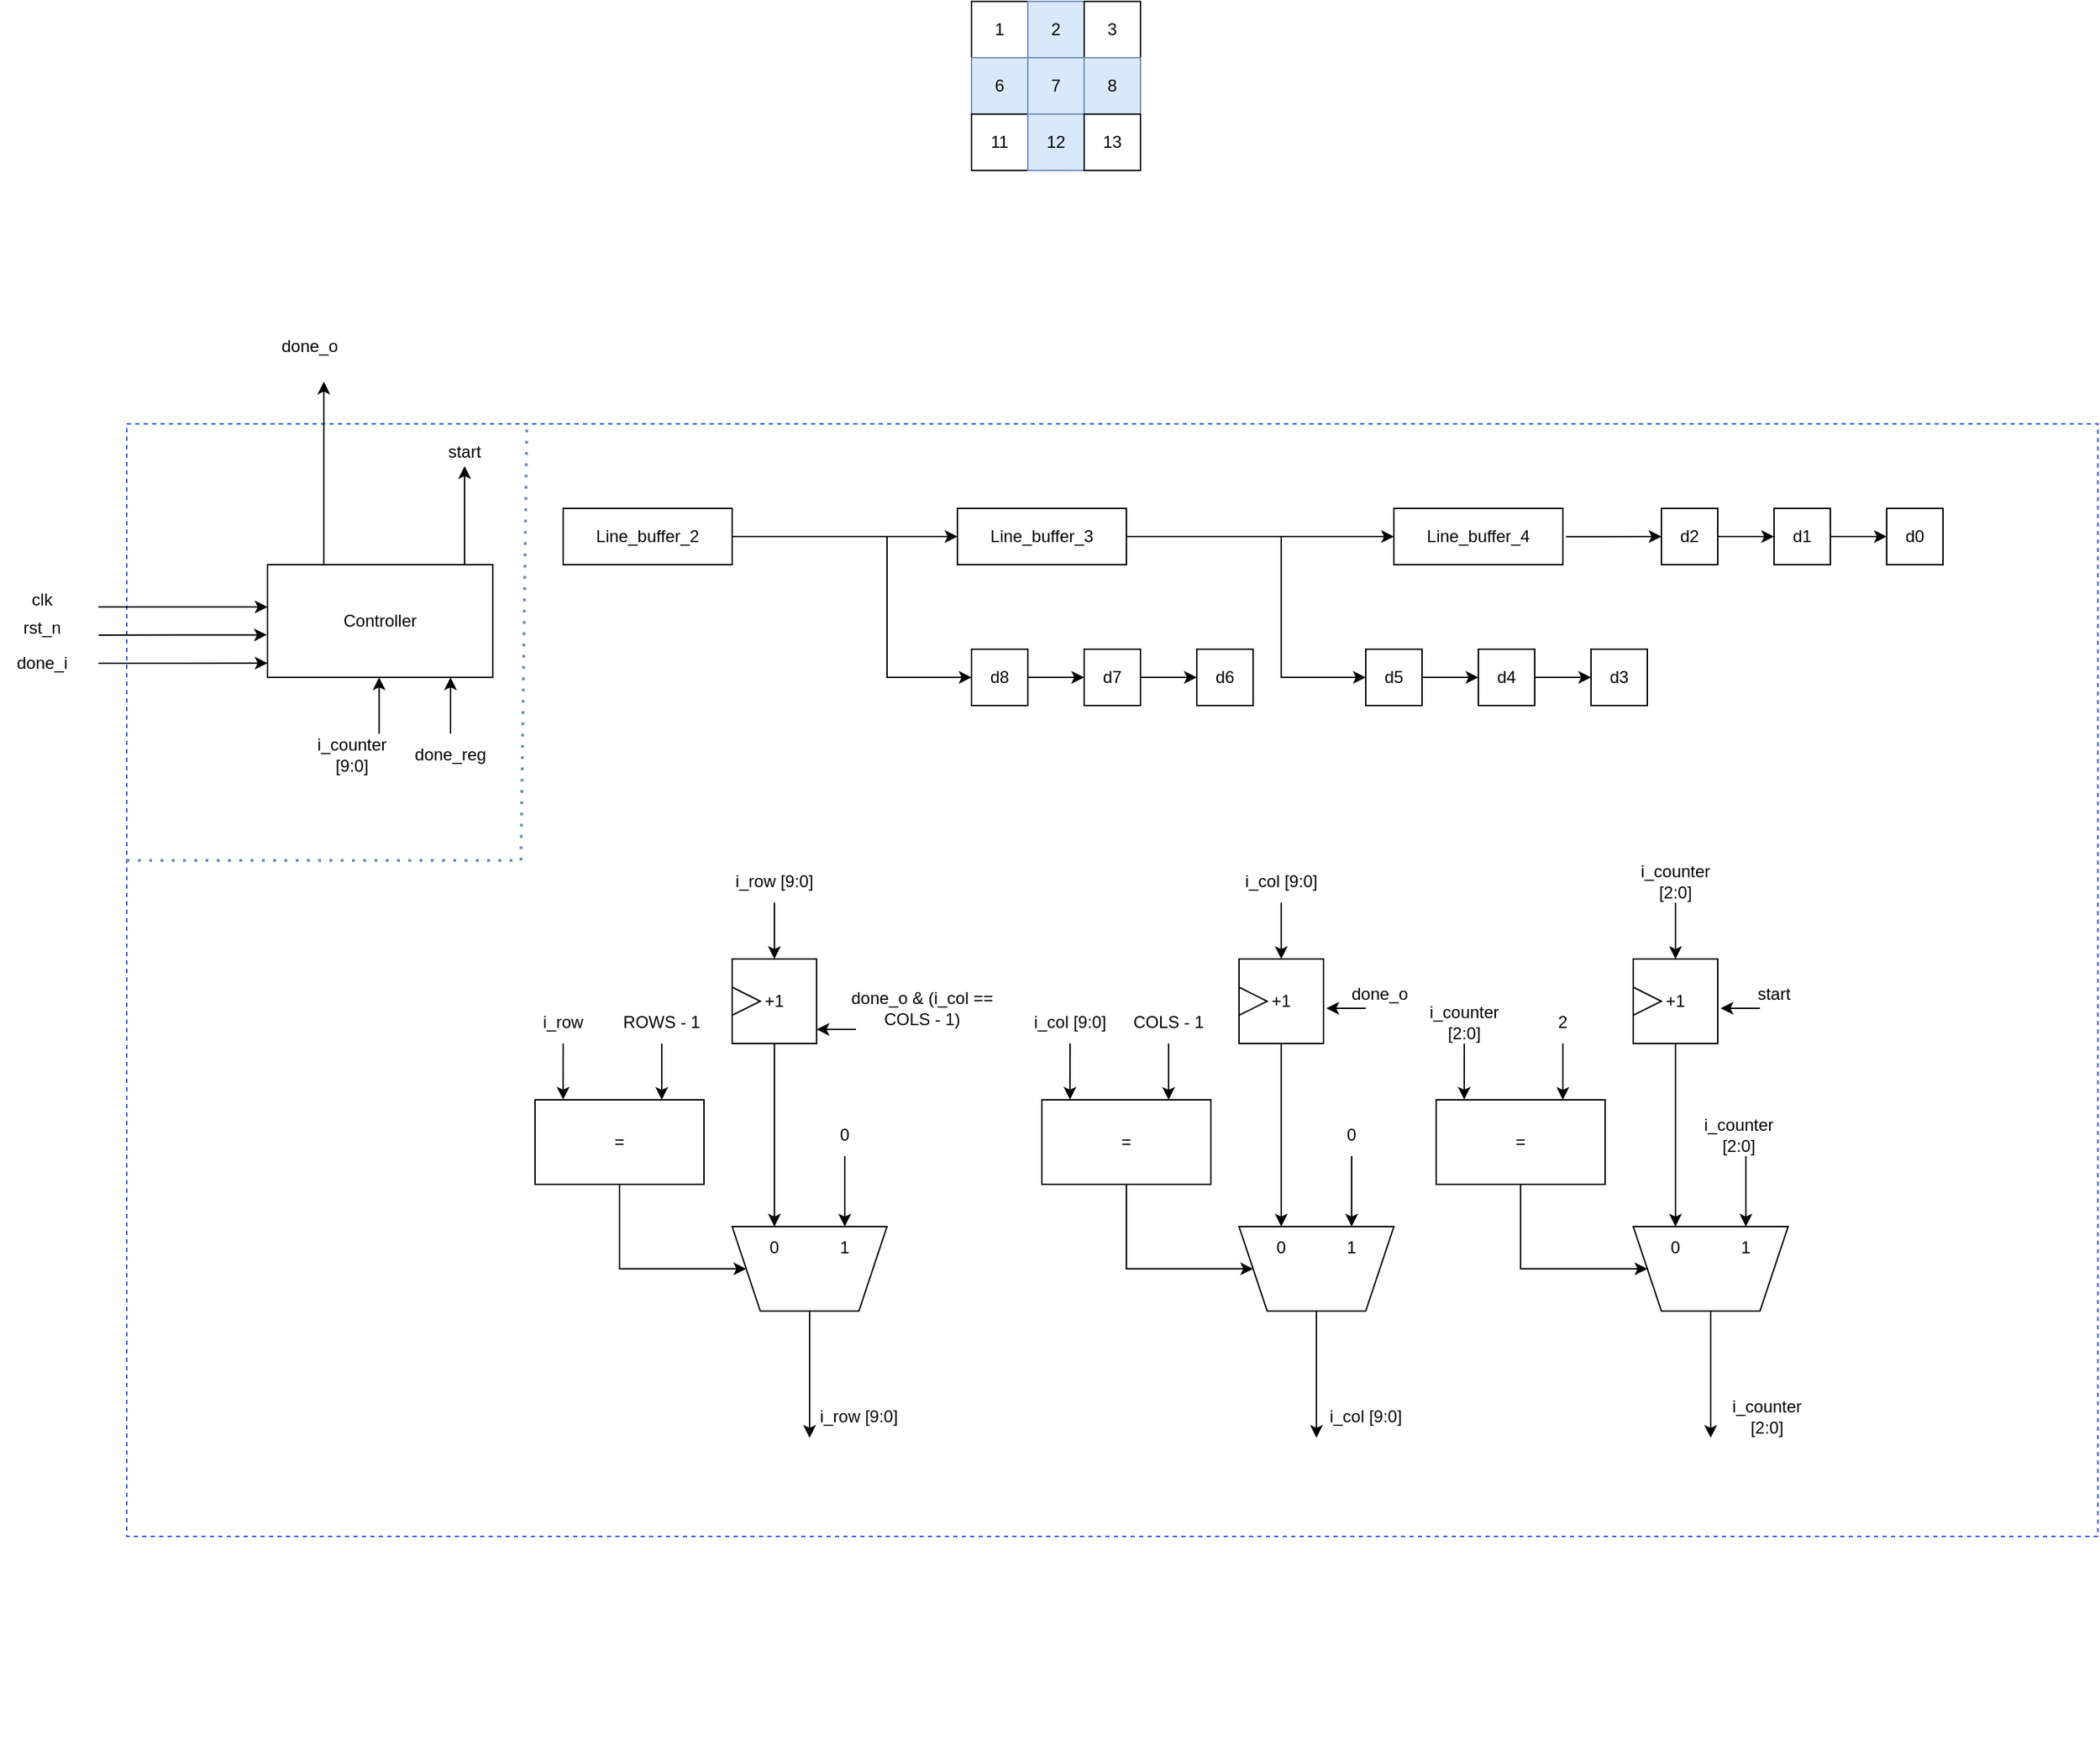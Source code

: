 <mxfile version="25.0.3">
  <diagram id="RbT6SCevQHZDdhUw1p6O" name="Page-1">
    <mxGraphModel dx="1687" dy="831" grid="1" gridSize="10" guides="1" tooltips="1" connect="1" arrows="1" fold="1" page="1" pageScale="1" pageWidth="850" pageHeight="1100" math="0" shadow="0">
      <root>
        <mxCell id="0" />
        <mxCell id="1" parent="0" />
        <mxCell id="NJn-q_vK891O38DvYf-i-105" value="" style="rounded=0;whiteSpace=wrap;html=1;strokeColor=#2B4FFF;dashed=1;" parent="1" vertex="1">
          <mxGeometry x="160" y="460" width="1400" height="790" as="geometry" />
        </mxCell>
        <mxCell id="JZoax5kqEpvpaWR4Enbw-1" value="Line_buffer_2" style="rounded=0;whiteSpace=wrap;html=1;" parent="1" vertex="1">
          <mxGeometry x="470" y="520" width="120" height="40" as="geometry" />
        </mxCell>
        <mxCell id="JZoax5kqEpvpaWR4Enbw-2" value="" style="endArrow=classic;html=1;rounded=0;exitX=1;exitY=0.5;exitDx=0;exitDy=0;" parent="1" source="JZoax5kqEpvpaWR4Enbw-1" target="JZoax5kqEpvpaWR4Enbw-3" edge="1">
          <mxGeometry width="50" height="50" relative="1" as="geometry">
            <mxPoint x="610" y="590" as="sourcePoint" />
            <mxPoint x="630" y="540" as="targetPoint" />
          </mxGeometry>
        </mxCell>
        <mxCell id="JZoax5kqEpvpaWR4Enbw-3" value="Line_buffer_3" style="rounded=0;whiteSpace=wrap;html=1;" parent="1" vertex="1">
          <mxGeometry x="750" y="520" width="120" height="40" as="geometry" />
        </mxCell>
        <mxCell id="JZoax5kqEpvpaWR4Enbw-4" value="Line_buffer_4" style="rounded=0;whiteSpace=wrap;html=1;" parent="1" vertex="1">
          <mxGeometry x="1060" y="520" width="120" height="40" as="geometry" />
        </mxCell>
        <mxCell id="JZoax5kqEpvpaWR4Enbw-5" value="" style="endArrow=classic;html=1;rounded=0;entryX=0;entryY=0.5;entryDx=0;entryDy=0;exitX=1;exitY=0.5;exitDx=0;exitDy=0;" parent="1" source="JZoax5kqEpvpaWR4Enbw-3" target="JZoax5kqEpvpaWR4Enbw-4" edge="1">
          <mxGeometry width="50" height="50" relative="1" as="geometry">
            <mxPoint x="650" y="640" as="sourcePoint" />
            <mxPoint x="700" y="590" as="targetPoint" />
          </mxGeometry>
        </mxCell>
        <mxCell id="JZoax5kqEpvpaWR4Enbw-12" value="" style="endArrow=classic;html=1;rounded=0;" parent="1" edge="1">
          <mxGeometry width="50" height="50" relative="1" as="geometry">
            <mxPoint x="700" y="540" as="sourcePoint" />
            <mxPoint x="760" y="640" as="targetPoint" />
            <Array as="points">
              <mxPoint x="700" y="640" />
            </Array>
          </mxGeometry>
        </mxCell>
        <mxCell id="JZoax5kqEpvpaWR4Enbw-13" value="d8" style="rounded=0;whiteSpace=wrap;html=1;" parent="1" vertex="1">
          <mxGeometry x="760" y="620" width="40" height="40" as="geometry" />
        </mxCell>
        <mxCell id="JZoax5kqEpvpaWR4Enbw-14" value="" style="endArrow=classic;html=1;rounded=0;exitX=1;exitY=0.5;exitDx=0;exitDy=0;" parent="1" source="JZoax5kqEpvpaWR4Enbw-13" edge="1">
          <mxGeometry width="50" height="50" relative="1" as="geometry">
            <mxPoint x="820" y="640" as="sourcePoint" />
            <mxPoint x="840" y="640" as="targetPoint" />
          </mxGeometry>
        </mxCell>
        <mxCell id="JZoax5kqEpvpaWR4Enbw-15" value="d7" style="rounded=0;whiteSpace=wrap;html=1;" parent="1" vertex="1">
          <mxGeometry x="840" y="620" width="40" height="40" as="geometry" />
        </mxCell>
        <mxCell id="JZoax5kqEpvpaWR4Enbw-16" value="d6" style="rounded=0;whiteSpace=wrap;html=1;" parent="1" vertex="1">
          <mxGeometry x="920" y="620" width="40" height="40" as="geometry" />
        </mxCell>
        <mxCell id="JZoax5kqEpvpaWR4Enbw-17" value="" style="endArrow=classic;html=1;rounded=0;exitX=1;exitY=0.5;exitDx=0;exitDy=0;entryX=0;entryY=0.5;entryDx=0;entryDy=0;" parent="1" source="JZoax5kqEpvpaWR4Enbw-15" target="JZoax5kqEpvpaWR4Enbw-16" edge="1">
          <mxGeometry width="50" height="50" relative="1" as="geometry">
            <mxPoint x="910" y="620" as="sourcePoint" />
            <mxPoint x="960" y="570" as="targetPoint" />
          </mxGeometry>
        </mxCell>
        <mxCell id="JZoax5kqEpvpaWR4Enbw-18" value="" style="endArrow=classic;html=1;rounded=0;" parent="1" edge="1">
          <mxGeometry width="50" height="50" relative="1" as="geometry">
            <mxPoint x="980" y="540" as="sourcePoint" />
            <mxPoint x="1040" y="640" as="targetPoint" />
            <Array as="points">
              <mxPoint x="980" y="640" />
            </Array>
          </mxGeometry>
        </mxCell>
        <mxCell id="JZoax5kqEpvpaWR4Enbw-19" value="d5" style="rounded=0;whiteSpace=wrap;html=1;" parent="1" vertex="1">
          <mxGeometry x="1040" y="620" width="40" height="40" as="geometry" />
        </mxCell>
        <mxCell id="JZoax5kqEpvpaWR4Enbw-20" value="" style="endArrow=classic;html=1;rounded=0;exitX=1;exitY=0.5;exitDx=0;exitDy=0;" parent="1" source="JZoax5kqEpvpaWR4Enbw-19" edge="1">
          <mxGeometry width="50" height="50" relative="1" as="geometry">
            <mxPoint x="1100" y="640" as="sourcePoint" />
            <mxPoint x="1120" y="640" as="targetPoint" />
          </mxGeometry>
        </mxCell>
        <mxCell id="JZoax5kqEpvpaWR4Enbw-21" value="d4" style="rounded=0;whiteSpace=wrap;html=1;" parent="1" vertex="1">
          <mxGeometry x="1120" y="620" width="40" height="40" as="geometry" />
        </mxCell>
        <mxCell id="JZoax5kqEpvpaWR4Enbw-22" value="d3" style="rounded=0;whiteSpace=wrap;html=1;" parent="1" vertex="1">
          <mxGeometry x="1200" y="620" width="40" height="40" as="geometry" />
        </mxCell>
        <mxCell id="JZoax5kqEpvpaWR4Enbw-23" value="" style="endArrow=classic;html=1;rounded=0;exitX=1;exitY=0.5;exitDx=0;exitDy=0;entryX=0;entryY=0.5;entryDx=0;entryDy=0;" parent="1" source="JZoax5kqEpvpaWR4Enbw-21" target="JZoax5kqEpvpaWR4Enbw-22" edge="1">
          <mxGeometry width="50" height="50" relative="1" as="geometry">
            <mxPoint x="1190" y="620" as="sourcePoint" />
            <mxPoint x="1240" y="570" as="targetPoint" />
          </mxGeometry>
        </mxCell>
        <mxCell id="JZoax5kqEpvpaWR4Enbw-24" value="d2" style="rounded=0;whiteSpace=wrap;html=1;" parent="1" vertex="1">
          <mxGeometry x="1250" y="520" width="40" height="40" as="geometry" />
        </mxCell>
        <mxCell id="JZoax5kqEpvpaWR4Enbw-25" value="" style="endArrow=classic;html=1;rounded=0;exitX=1;exitY=0.5;exitDx=0;exitDy=0;" parent="1" source="JZoax5kqEpvpaWR4Enbw-24" edge="1">
          <mxGeometry width="50" height="50" relative="1" as="geometry">
            <mxPoint x="1310" y="540" as="sourcePoint" />
            <mxPoint x="1330" y="540" as="targetPoint" />
          </mxGeometry>
        </mxCell>
        <mxCell id="JZoax5kqEpvpaWR4Enbw-26" value="d1" style="rounded=0;whiteSpace=wrap;html=1;" parent="1" vertex="1">
          <mxGeometry x="1330" y="520" width="40" height="40" as="geometry" />
        </mxCell>
        <mxCell id="JZoax5kqEpvpaWR4Enbw-27" value="d0" style="rounded=0;whiteSpace=wrap;html=1;" parent="1" vertex="1">
          <mxGeometry x="1410" y="520" width="40" height="40" as="geometry" />
        </mxCell>
        <mxCell id="JZoax5kqEpvpaWR4Enbw-28" value="" style="endArrow=classic;html=1;rounded=0;exitX=1;exitY=0.5;exitDx=0;exitDy=0;entryX=0;entryY=0.5;entryDx=0;entryDy=0;" parent="1" source="JZoax5kqEpvpaWR4Enbw-26" target="JZoax5kqEpvpaWR4Enbw-27" edge="1">
          <mxGeometry width="50" height="50" relative="1" as="geometry">
            <mxPoint x="1400" y="520" as="sourcePoint" />
            <mxPoint x="1450" y="470" as="targetPoint" />
          </mxGeometry>
        </mxCell>
        <mxCell id="JZoax5kqEpvpaWR4Enbw-29" value="" style="endArrow=classic;html=1;rounded=0;entryX=0;entryY=0.5;entryDx=0;entryDy=0;exitX=1.019;exitY=0.503;exitDx=0;exitDy=0;exitPerimeter=0;" parent="1" source="JZoax5kqEpvpaWR4Enbw-4" target="JZoax5kqEpvpaWR4Enbw-24" edge="1">
          <mxGeometry width="50" height="50" relative="1" as="geometry">
            <mxPoint x="1250" y="559" as="sourcePoint" />
            <mxPoint x="1440" y="559" as="targetPoint" />
          </mxGeometry>
        </mxCell>
        <mxCell id="NJn-q_vK891O38DvYf-i-3" value="" style="endArrow=classic;html=1;rounded=0;entryX=0;entryY=0.375;entryDx=0;entryDy=0;entryPerimeter=0;" parent="1" target="NJn-q_vK891O38DvYf-i-4" edge="1">
          <mxGeometry width="50" height="50" relative="1" as="geometry">
            <mxPoint x="140" y="590" as="sourcePoint" />
            <mxPoint x="260" y="590" as="targetPoint" />
          </mxGeometry>
        </mxCell>
        <mxCell id="NJn-q_vK891O38DvYf-i-4" value="Controller" style="rounded=0;whiteSpace=wrap;html=1;" parent="1" vertex="1">
          <mxGeometry x="260" y="560" width="160" height="80" as="geometry" />
        </mxCell>
        <mxCell id="NJn-q_vK891O38DvYf-i-5" value="" style="endArrow=classic;html=1;rounded=0;entryX=-0.003;entryY=0.623;entryDx=0;entryDy=0;entryPerimeter=0;" parent="1" target="NJn-q_vK891O38DvYf-i-4" edge="1">
          <mxGeometry width="50" height="50" relative="1" as="geometry">
            <mxPoint x="140" y="610" as="sourcePoint" />
            <mxPoint x="170" y="620" as="targetPoint" />
          </mxGeometry>
        </mxCell>
        <mxCell id="NJn-q_vK891O38DvYf-i-6" value="" style="endArrow=classic;html=1;rounded=0;entryX=-0.003;entryY=0.623;entryDx=0;entryDy=0;entryPerimeter=0;" parent="1" edge="1">
          <mxGeometry width="50" height="50" relative="1" as="geometry">
            <mxPoint x="140" y="630" as="sourcePoint" />
            <mxPoint x="260" y="629.89" as="targetPoint" />
          </mxGeometry>
        </mxCell>
        <mxCell id="NJn-q_vK891O38DvYf-i-7" value="clk" style="text;html=1;align=center;verticalAlign=middle;whiteSpace=wrap;rounded=0;" parent="1" vertex="1">
          <mxGeometry x="70" y="570" width="60" height="30" as="geometry" />
        </mxCell>
        <mxCell id="NJn-q_vK891O38DvYf-i-8" value="rst_n" style="text;html=1;align=center;verticalAlign=middle;whiteSpace=wrap;rounded=0;" parent="1" vertex="1">
          <mxGeometry x="70" y="590" width="60" height="30" as="geometry" />
        </mxCell>
        <mxCell id="NJn-q_vK891O38DvYf-i-9" value="done_i" style="text;html=1;align=center;verticalAlign=middle;whiteSpace=wrap;rounded=0;" parent="1" vertex="1">
          <mxGeometry x="70" y="615" width="60" height="30" as="geometry" />
        </mxCell>
        <mxCell id="NJn-q_vK891O38DvYf-i-10" value="" style="endArrow=classic;html=1;rounded=0;exitX=0.875;exitY=0;exitDx=0;exitDy=0;exitPerimeter=0;" parent="1" source="NJn-q_vK891O38DvYf-i-4" edge="1">
          <mxGeometry width="50" height="50" relative="1" as="geometry">
            <mxPoint x="400" y="558" as="sourcePoint" />
            <mxPoint x="400" y="490" as="targetPoint" />
          </mxGeometry>
        </mxCell>
        <mxCell id="NJn-q_vK891O38DvYf-i-11" value="" style="endArrow=classic;html=1;rounded=0;" parent="1" edge="1">
          <mxGeometry width="50" height="50" relative="1" as="geometry">
            <mxPoint x="390" y="680" as="sourcePoint" />
            <mxPoint x="390" y="640" as="targetPoint" />
          </mxGeometry>
        </mxCell>
        <mxCell id="NJn-q_vK891O38DvYf-i-12" value="" style="endArrow=classic;html=1;rounded=0;exitX=0.877;exitY=-0.024;exitDx=0;exitDy=0;exitPerimeter=0;" parent="1" edge="1">
          <mxGeometry width="50" height="50" relative="1" as="geometry">
            <mxPoint x="300" y="560" as="sourcePoint" />
            <mxPoint x="300" y="430" as="targetPoint" />
          </mxGeometry>
        </mxCell>
        <mxCell id="NJn-q_vK891O38DvYf-i-13" value="done_o" style="text;html=1;align=center;verticalAlign=middle;whiteSpace=wrap;rounded=0;" parent="1" vertex="1">
          <mxGeometry x="260" y="390" width="60" height="30" as="geometry" />
        </mxCell>
        <mxCell id="NJn-q_vK891O38DvYf-i-15" value="start" style="text;html=1;align=center;verticalAlign=middle;whiteSpace=wrap;rounded=0;" parent="1" vertex="1">
          <mxGeometry x="370" y="470" width="60" height="20" as="geometry" />
        </mxCell>
        <mxCell id="NJn-q_vK891O38DvYf-i-26" value="=" style="rounded=0;whiteSpace=wrap;html=1;" parent="1" vertex="1">
          <mxGeometry x="450" y="940" width="120" height="60" as="geometry" />
        </mxCell>
        <mxCell id="NJn-q_vK891O38DvYf-i-27" value="" style="endArrow=classic;html=1;rounded=0;entryX=0.166;entryY=-0.003;entryDx=0;entryDy=0;entryPerimeter=0;" parent="1" target="NJn-q_vK891O38DvYf-i-26" edge="1">
          <mxGeometry width="50" height="50" relative="1" as="geometry">
            <mxPoint x="470" y="900" as="sourcePoint" />
            <mxPoint x="480" y="860" as="targetPoint" />
          </mxGeometry>
        </mxCell>
        <mxCell id="NJn-q_vK891O38DvYf-i-28" value="i_row" style="text;html=1;align=center;verticalAlign=middle;whiteSpace=wrap;rounded=0;" parent="1" vertex="1">
          <mxGeometry x="440" y="870" width="60" height="30" as="geometry" />
        </mxCell>
        <mxCell id="NJn-q_vK891O38DvYf-i-29" value="" style="endArrow=classic;html=1;rounded=0;entryX=0.166;entryY=-0.003;entryDx=0;entryDy=0;entryPerimeter=0;" parent="1" edge="1">
          <mxGeometry width="50" height="50" relative="1" as="geometry">
            <mxPoint x="540" y="900" as="sourcePoint" />
            <mxPoint x="540" y="940" as="targetPoint" />
          </mxGeometry>
        </mxCell>
        <mxCell id="NJn-q_vK891O38DvYf-i-30" value="ROWS - 1" style="text;html=1;align=center;verticalAlign=middle;whiteSpace=wrap;rounded=0;" parent="1" vertex="1">
          <mxGeometry x="510" y="870" width="60" height="30" as="geometry" />
        </mxCell>
        <mxCell id="NJn-q_vK891O38DvYf-i-31" value="" style="endArrow=classic;html=1;rounded=0;exitX=0.5;exitY=1;exitDx=0;exitDy=0;entryX=1;entryY=0.5;entryDx=0;entryDy=0;" parent="1" source="NJn-q_vK891O38DvYf-i-26" target="NJn-q_vK891O38DvYf-i-33" edge="1">
          <mxGeometry width="50" height="50" relative="1" as="geometry">
            <mxPoint x="500" y="1060" as="sourcePoint" />
            <mxPoint x="510" y="1050" as="targetPoint" />
            <Array as="points">
              <mxPoint x="510" y="1060" />
            </Array>
          </mxGeometry>
        </mxCell>
        <mxCell id="NJn-q_vK891O38DvYf-i-33" value="" style="shape=trapezoid;perimeter=trapezoidPerimeter;whiteSpace=wrap;html=1;fixedSize=1;rotation=180;" parent="1" vertex="1">
          <mxGeometry x="590" y="1030" width="110" height="60" as="geometry" />
        </mxCell>
        <mxCell id="NJn-q_vK891O38DvYf-i-34" value="0" style="text;html=1;align=center;verticalAlign=middle;whiteSpace=wrap;rounded=0;" parent="1" vertex="1">
          <mxGeometry x="590" y="1030" width="60" height="30" as="geometry" />
        </mxCell>
        <mxCell id="NJn-q_vK891O38DvYf-i-35" value="1" style="text;html=1;align=center;verticalAlign=middle;whiteSpace=wrap;rounded=0;" parent="1" vertex="1">
          <mxGeometry x="640" y="1030" width="60" height="30" as="geometry" />
        </mxCell>
        <mxCell id="NJn-q_vK891O38DvYf-i-36" value="" style="endArrow=classic;html=1;rounded=0;entryX=0.5;entryY=0;entryDx=0;entryDy=0;" parent="1" target="NJn-q_vK891O38DvYf-i-35" edge="1">
          <mxGeometry width="50" height="50" relative="1" as="geometry">
            <mxPoint x="670" y="980" as="sourcePoint" />
            <mxPoint x="740" y="945" as="targetPoint" />
          </mxGeometry>
        </mxCell>
        <mxCell id="NJn-q_vK891O38DvYf-i-37" value="" style="endArrow=classic;html=1;rounded=0;entryX=0.5;entryY=0;entryDx=0;entryDy=0;exitX=0.5;exitY=1;exitDx=0;exitDy=0;" parent="1" source="NJn-q_vK891O38DvYf-i-40" target="NJn-q_vK891O38DvYf-i-34" edge="1">
          <mxGeometry width="50" height="50" relative="1" as="geometry">
            <mxPoint x="610" y="900" as="sourcePoint" />
            <mxPoint x="635" y="910" as="targetPoint" />
          </mxGeometry>
        </mxCell>
        <mxCell id="NJn-q_vK891O38DvYf-i-38" value="0" style="text;html=1;align=center;verticalAlign=middle;whiteSpace=wrap;rounded=0;" parent="1" vertex="1">
          <mxGeometry x="640" y="950" width="60" height="30" as="geometry" />
        </mxCell>
        <mxCell id="NJn-q_vK891O38DvYf-i-39" value="" style="endArrow=classic;html=1;rounded=0;exitX=0.5;exitY=0;exitDx=0;exitDy=0;" parent="1" source="NJn-q_vK891O38DvYf-i-33" edge="1">
          <mxGeometry width="50" height="50" relative="1" as="geometry">
            <mxPoint x="670" y="1180" as="sourcePoint" />
            <mxPoint x="645" y="1180" as="targetPoint" />
          </mxGeometry>
        </mxCell>
        <mxCell id="NJn-q_vK891O38DvYf-i-40" value="+1" style="rounded=0;whiteSpace=wrap;html=1;" parent="1" vertex="1">
          <mxGeometry x="590" y="840" width="60" height="60" as="geometry" />
        </mxCell>
        <mxCell id="NJn-q_vK891O38DvYf-i-41" value="" style="triangle;whiteSpace=wrap;html=1;" parent="1" vertex="1">
          <mxGeometry x="590" y="860" width="20" height="20" as="geometry" />
        </mxCell>
        <mxCell id="NJn-q_vK891O38DvYf-i-42" value="" style="endArrow=classic;html=1;rounded=0;entryX=1.034;entryY=0.583;entryDx=0;entryDy=0;entryPerimeter=0;" parent="1" edge="1">
          <mxGeometry width="50" height="50" relative="1" as="geometry">
            <mxPoint x="677.96" y="890.02" as="sourcePoint" />
            <mxPoint x="650" y="890" as="targetPoint" />
          </mxGeometry>
        </mxCell>
        <mxCell id="NJn-q_vK891O38DvYf-i-43" value="done_o &amp;amp; (i_col == COLS - 1)" style="text;html=1;align=center;verticalAlign=middle;whiteSpace=wrap;rounded=0;" parent="1" vertex="1">
          <mxGeometry x="660" y="860" width="130" height="30" as="geometry" />
        </mxCell>
        <mxCell id="NJn-q_vK891O38DvYf-i-44" value="" style="endArrow=classic;html=1;rounded=0;entryX=0.166;entryY=-0.003;entryDx=0;entryDy=0;entryPerimeter=0;" parent="1" edge="1">
          <mxGeometry width="50" height="50" relative="1" as="geometry">
            <mxPoint x="620" y="800" as="sourcePoint" />
            <mxPoint x="620" y="840" as="targetPoint" />
          </mxGeometry>
        </mxCell>
        <mxCell id="NJn-q_vK891O38DvYf-i-45" value="i_row [9:0]" style="text;html=1;align=center;verticalAlign=middle;whiteSpace=wrap;rounded=0;" parent="1" vertex="1">
          <mxGeometry x="590" y="770" width="60" height="30" as="geometry" />
        </mxCell>
        <mxCell id="NJn-q_vK891O38DvYf-i-46" value="i_row [9:0]" style="text;html=1;align=center;verticalAlign=middle;whiteSpace=wrap;rounded=0;" parent="1" vertex="1">
          <mxGeometry x="650" y="1150" width="60" height="30" as="geometry" />
        </mxCell>
        <mxCell id="NJn-q_vK891O38DvYf-i-47" value="=" style="rounded=0;whiteSpace=wrap;html=1;" parent="1" vertex="1">
          <mxGeometry x="810" y="940" width="120" height="60" as="geometry" />
        </mxCell>
        <mxCell id="NJn-q_vK891O38DvYf-i-48" value="" style="endArrow=classic;html=1;rounded=0;entryX=0.166;entryY=-0.003;entryDx=0;entryDy=0;entryPerimeter=0;" parent="1" target="NJn-q_vK891O38DvYf-i-47" edge="1">
          <mxGeometry width="50" height="50" relative="1" as="geometry">
            <mxPoint x="830" y="900" as="sourcePoint" />
            <mxPoint x="840" y="860" as="targetPoint" />
          </mxGeometry>
        </mxCell>
        <mxCell id="NJn-q_vK891O38DvYf-i-50" value="" style="endArrow=classic;html=1;rounded=0;entryX=0.166;entryY=-0.003;entryDx=0;entryDy=0;entryPerimeter=0;" parent="1" edge="1">
          <mxGeometry width="50" height="50" relative="1" as="geometry">
            <mxPoint x="900" y="900" as="sourcePoint" />
            <mxPoint x="900" y="940" as="targetPoint" />
          </mxGeometry>
        </mxCell>
        <mxCell id="NJn-q_vK891O38DvYf-i-51" value="COLS - 1" style="text;html=1;align=center;verticalAlign=middle;whiteSpace=wrap;rounded=0;" parent="1" vertex="1">
          <mxGeometry x="870" y="870" width="60" height="30" as="geometry" />
        </mxCell>
        <mxCell id="NJn-q_vK891O38DvYf-i-52" value="" style="endArrow=classic;html=1;rounded=0;exitX=0.5;exitY=1;exitDx=0;exitDy=0;entryX=1;entryY=0.5;entryDx=0;entryDy=0;" parent="1" source="NJn-q_vK891O38DvYf-i-47" target="NJn-q_vK891O38DvYf-i-53" edge="1">
          <mxGeometry width="50" height="50" relative="1" as="geometry">
            <mxPoint x="860" y="1060" as="sourcePoint" />
            <mxPoint x="870" y="1050" as="targetPoint" />
            <Array as="points">
              <mxPoint x="870" y="1060" />
            </Array>
          </mxGeometry>
        </mxCell>
        <mxCell id="NJn-q_vK891O38DvYf-i-53" value="" style="shape=trapezoid;perimeter=trapezoidPerimeter;whiteSpace=wrap;html=1;fixedSize=1;rotation=180;" parent="1" vertex="1">
          <mxGeometry x="950" y="1030" width="110" height="60" as="geometry" />
        </mxCell>
        <mxCell id="NJn-q_vK891O38DvYf-i-54" value="0" style="text;html=1;align=center;verticalAlign=middle;whiteSpace=wrap;rounded=0;" parent="1" vertex="1">
          <mxGeometry x="950" y="1030" width="60" height="30" as="geometry" />
        </mxCell>
        <mxCell id="NJn-q_vK891O38DvYf-i-55" value="1" style="text;html=1;align=center;verticalAlign=middle;whiteSpace=wrap;rounded=0;" parent="1" vertex="1">
          <mxGeometry x="1000" y="1030" width="60" height="30" as="geometry" />
        </mxCell>
        <mxCell id="NJn-q_vK891O38DvYf-i-56" value="" style="endArrow=classic;html=1;rounded=0;entryX=0.5;entryY=0;entryDx=0;entryDy=0;" parent="1" target="NJn-q_vK891O38DvYf-i-55" edge="1">
          <mxGeometry width="50" height="50" relative="1" as="geometry">
            <mxPoint x="1030" y="980" as="sourcePoint" />
            <mxPoint x="1100" y="945" as="targetPoint" />
          </mxGeometry>
        </mxCell>
        <mxCell id="NJn-q_vK891O38DvYf-i-57" value="" style="endArrow=classic;html=1;rounded=0;entryX=0.5;entryY=0;entryDx=0;entryDy=0;exitX=0.5;exitY=1;exitDx=0;exitDy=0;" parent="1" source="NJn-q_vK891O38DvYf-i-60" target="NJn-q_vK891O38DvYf-i-54" edge="1">
          <mxGeometry width="50" height="50" relative="1" as="geometry">
            <mxPoint x="970" y="900" as="sourcePoint" />
            <mxPoint x="995" y="910" as="targetPoint" />
          </mxGeometry>
        </mxCell>
        <mxCell id="NJn-q_vK891O38DvYf-i-58" value="0" style="text;html=1;align=center;verticalAlign=middle;whiteSpace=wrap;rounded=0;" parent="1" vertex="1">
          <mxGeometry x="1000" y="950" width="60" height="30" as="geometry" />
        </mxCell>
        <mxCell id="NJn-q_vK891O38DvYf-i-59" value="" style="endArrow=classic;html=1;rounded=0;exitX=0.5;exitY=0;exitDx=0;exitDy=0;" parent="1" source="NJn-q_vK891O38DvYf-i-53" edge="1">
          <mxGeometry width="50" height="50" relative="1" as="geometry">
            <mxPoint x="1030" y="1180" as="sourcePoint" />
            <mxPoint x="1005" y="1180" as="targetPoint" />
          </mxGeometry>
        </mxCell>
        <mxCell id="NJn-q_vK891O38DvYf-i-60" value="+1" style="rounded=0;whiteSpace=wrap;html=1;" parent="1" vertex="1">
          <mxGeometry x="950" y="840" width="60" height="60" as="geometry" />
        </mxCell>
        <mxCell id="NJn-q_vK891O38DvYf-i-61" value="" style="triangle;whiteSpace=wrap;html=1;" parent="1" vertex="1">
          <mxGeometry x="950" y="860" width="20" height="20" as="geometry" />
        </mxCell>
        <mxCell id="NJn-q_vK891O38DvYf-i-62" value="" style="endArrow=classic;html=1;rounded=0;entryX=1.034;entryY=0.583;entryDx=0;entryDy=0;entryPerimeter=0;" parent="1" target="NJn-q_vK891O38DvYf-i-60" edge="1">
          <mxGeometry width="50" height="50" relative="1" as="geometry">
            <mxPoint x="1040" y="875" as="sourcePoint" />
            <mxPoint x="1090" y="870" as="targetPoint" />
          </mxGeometry>
        </mxCell>
        <mxCell id="NJn-q_vK891O38DvYf-i-63" value="done_o" style="text;html=1;align=center;verticalAlign=middle;whiteSpace=wrap;rounded=0;" parent="1" vertex="1">
          <mxGeometry x="1020" y="850" width="60" height="30" as="geometry" />
        </mxCell>
        <mxCell id="NJn-q_vK891O38DvYf-i-64" value="" style="endArrow=classic;html=1;rounded=0;entryX=0.166;entryY=-0.003;entryDx=0;entryDy=0;entryPerimeter=0;" parent="1" edge="1">
          <mxGeometry width="50" height="50" relative="1" as="geometry">
            <mxPoint x="980" y="800" as="sourcePoint" />
            <mxPoint x="980" y="840" as="targetPoint" />
          </mxGeometry>
        </mxCell>
        <mxCell id="NJn-q_vK891O38DvYf-i-65" value="i_col [9:0]" style="text;html=1;align=center;verticalAlign=middle;whiteSpace=wrap;rounded=0;" parent="1" vertex="1">
          <mxGeometry x="950" y="770" width="60" height="30" as="geometry" />
        </mxCell>
        <mxCell id="NJn-q_vK891O38DvYf-i-70" value="" style="endArrow=classic;html=1;rounded=0;" parent="1" edge="1">
          <mxGeometry width="50" height="50" relative="1" as="geometry">
            <mxPoint x="339.26" y="680" as="sourcePoint" />
            <mxPoint x="339.26" y="640" as="targetPoint" />
          </mxGeometry>
        </mxCell>
        <mxCell id="NJn-q_vK891O38DvYf-i-71" value="=" style="rounded=0;whiteSpace=wrap;html=1;" parent="1" vertex="1">
          <mxGeometry x="1090" y="940" width="120" height="60" as="geometry" />
        </mxCell>
        <mxCell id="NJn-q_vK891O38DvYf-i-72" value="" style="endArrow=classic;html=1;rounded=0;entryX=0.166;entryY=-0.003;entryDx=0;entryDy=0;entryPerimeter=0;" parent="1" target="NJn-q_vK891O38DvYf-i-71" edge="1">
          <mxGeometry width="50" height="50" relative="1" as="geometry">
            <mxPoint x="1110" y="900" as="sourcePoint" />
            <mxPoint x="1120" y="860" as="targetPoint" />
          </mxGeometry>
        </mxCell>
        <mxCell id="NJn-q_vK891O38DvYf-i-73" value="i_counter [2:0]" style="text;html=1;align=center;verticalAlign=middle;whiteSpace=wrap;rounded=0;" parent="1" vertex="1">
          <mxGeometry x="1080" y="870" width="60" height="30" as="geometry" />
        </mxCell>
        <mxCell id="NJn-q_vK891O38DvYf-i-74" value="" style="endArrow=classic;html=1;rounded=0;entryX=0.166;entryY=-0.003;entryDx=0;entryDy=0;entryPerimeter=0;" parent="1" edge="1">
          <mxGeometry width="50" height="50" relative="1" as="geometry">
            <mxPoint x="1180" y="900" as="sourcePoint" />
            <mxPoint x="1180" y="940" as="targetPoint" />
          </mxGeometry>
        </mxCell>
        <mxCell id="NJn-q_vK891O38DvYf-i-75" value="2" style="text;html=1;align=center;verticalAlign=middle;whiteSpace=wrap;rounded=0;" parent="1" vertex="1">
          <mxGeometry x="1150" y="870" width="60" height="30" as="geometry" />
        </mxCell>
        <mxCell id="NJn-q_vK891O38DvYf-i-76" value="" style="endArrow=classic;html=1;rounded=0;exitX=0.5;exitY=1;exitDx=0;exitDy=0;entryX=1;entryY=0.5;entryDx=0;entryDy=0;" parent="1" source="NJn-q_vK891O38DvYf-i-71" target="NJn-q_vK891O38DvYf-i-77" edge="1">
          <mxGeometry width="50" height="50" relative="1" as="geometry">
            <mxPoint x="1140" y="1060" as="sourcePoint" />
            <mxPoint x="1150" y="1050" as="targetPoint" />
            <Array as="points">
              <mxPoint x="1150" y="1060" />
            </Array>
          </mxGeometry>
        </mxCell>
        <mxCell id="NJn-q_vK891O38DvYf-i-77" value="" style="shape=trapezoid;perimeter=trapezoidPerimeter;whiteSpace=wrap;html=1;fixedSize=1;rotation=180;" parent="1" vertex="1">
          <mxGeometry x="1230" y="1030" width="110" height="60" as="geometry" />
        </mxCell>
        <mxCell id="NJn-q_vK891O38DvYf-i-78" value="0" style="text;html=1;align=center;verticalAlign=middle;whiteSpace=wrap;rounded=0;" parent="1" vertex="1">
          <mxGeometry x="1230" y="1030" width="60" height="30" as="geometry" />
        </mxCell>
        <mxCell id="NJn-q_vK891O38DvYf-i-79" value="1" style="text;html=1;align=center;verticalAlign=middle;whiteSpace=wrap;rounded=0;" parent="1" vertex="1">
          <mxGeometry x="1280" y="1030" width="60" height="30" as="geometry" />
        </mxCell>
        <mxCell id="NJn-q_vK891O38DvYf-i-80" value="" style="endArrow=classic;html=1;rounded=0;entryX=0.5;entryY=0;entryDx=0;entryDy=0;" parent="1" target="NJn-q_vK891O38DvYf-i-79" edge="1">
          <mxGeometry width="50" height="50" relative="1" as="geometry">
            <mxPoint x="1310" y="980" as="sourcePoint" />
            <mxPoint x="1380" y="945" as="targetPoint" />
          </mxGeometry>
        </mxCell>
        <mxCell id="NJn-q_vK891O38DvYf-i-81" value="" style="endArrow=classic;html=1;rounded=0;entryX=0.5;entryY=0;entryDx=0;entryDy=0;exitX=0.5;exitY=1;exitDx=0;exitDy=0;" parent="1" source="NJn-q_vK891O38DvYf-i-84" target="NJn-q_vK891O38DvYf-i-78" edge="1">
          <mxGeometry width="50" height="50" relative="1" as="geometry">
            <mxPoint x="1250" y="900" as="sourcePoint" />
            <mxPoint x="1275" y="910" as="targetPoint" />
          </mxGeometry>
        </mxCell>
        <mxCell id="NJn-q_vK891O38DvYf-i-82" value="i_counter [2:0]" style="text;html=1;align=center;verticalAlign=middle;whiteSpace=wrap;rounded=0;" parent="1" vertex="1">
          <mxGeometry x="1270" y="950" width="70" height="30" as="geometry" />
        </mxCell>
        <mxCell id="NJn-q_vK891O38DvYf-i-83" value="" style="endArrow=classic;html=1;rounded=0;exitX=0.5;exitY=0;exitDx=0;exitDy=0;" parent="1" source="NJn-q_vK891O38DvYf-i-77" edge="1">
          <mxGeometry width="50" height="50" relative="1" as="geometry">
            <mxPoint x="1310" y="1180" as="sourcePoint" />
            <mxPoint x="1285" y="1180" as="targetPoint" />
          </mxGeometry>
        </mxCell>
        <mxCell id="NJn-q_vK891O38DvYf-i-84" value="+1" style="rounded=0;whiteSpace=wrap;html=1;" parent="1" vertex="1">
          <mxGeometry x="1230" y="840" width="60" height="60" as="geometry" />
        </mxCell>
        <mxCell id="NJn-q_vK891O38DvYf-i-85" value="" style="triangle;whiteSpace=wrap;html=1;" parent="1" vertex="1">
          <mxGeometry x="1230" y="860" width="20" height="20" as="geometry" />
        </mxCell>
        <mxCell id="NJn-q_vK891O38DvYf-i-86" value="" style="endArrow=classic;html=1;rounded=0;entryX=1.034;entryY=0.583;entryDx=0;entryDy=0;entryPerimeter=0;" parent="1" target="NJn-q_vK891O38DvYf-i-84" edge="1">
          <mxGeometry width="50" height="50" relative="1" as="geometry">
            <mxPoint x="1320" y="875" as="sourcePoint" />
            <mxPoint x="1370" y="870" as="targetPoint" />
          </mxGeometry>
        </mxCell>
        <mxCell id="NJn-q_vK891O38DvYf-i-87" value="start" style="text;html=1;align=center;verticalAlign=middle;whiteSpace=wrap;rounded=0;" parent="1" vertex="1">
          <mxGeometry x="1300" y="850" width="60" height="30" as="geometry" />
        </mxCell>
        <mxCell id="NJn-q_vK891O38DvYf-i-88" value="" style="endArrow=classic;html=1;rounded=0;entryX=0.166;entryY=-0.003;entryDx=0;entryDy=0;entryPerimeter=0;" parent="1" edge="1">
          <mxGeometry width="50" height="50" relative="1" as="geometry">
            <mxPoint x="1260" y="800" as="sourcePoint" />
            <mxPoint x="1260" y="840" as="targetPoint" />
          </mxGeometry>
        </mxCell>
        <mxCell id="NJn-q_vK891O38DvYf-i-89" value="i_counter [2:0]" style="text;html=1;align=center;verticalAlign=middle;whiteSpace=wrap;rounded=0;" parent="1" vertex="1">
          <mxGeometry x="1230" y="770" width="60" height="30" as="geometry" />
        </mxCell>
        <mxCell id="NJn-q_vK891O38DvYf-i-91" value="i_counter [9:0]" style="text;html=1;align=center;verticalAlign=middle;whiteSpace=wrap;rounded=0;" parent="1" vertex="1">
          <mxGeometry x="290" y="680" width="60" height="30" as="geometry" />
        </mxCell>
        <mxCell id="NJn-q_vK891O38DvYf-i-92" style="edgeStyle=orthogonalEdgeStyle;rounded=0;orthogonalLoop=1;jettySize=auto;html=1;exitX=0.5;exitY=1;exitDx=0;exitDy=0;" parent="1" edge="1">
          <mxGeometry relative="1" as="geometry">
            <mxPoint x="980" y="1400" as="sourcePoint" />
            <mxPoint x="980" y="1400" as="targetPoint" />
          </mxGeometry>
        </mxCell>
        <mxCell id="NJn-q_vK891O38DvYf-i-95" value="done_reg" style="text;html=1;align=center;verticalAlign=middle;whiteSpace=wrap;rounded=0;" parent="1" vertex="1">
          <mxGeometry x="360" y="680" width="60" height="30" as="geometry" />
        </mxCell>
        <mxCell id="NJn-q_vK891O38DvYf-i-98" value="i_col [9:0]" style="text;html=1;align=center;verticalAlign=middle;whiteSpace=wrap;rounded=0;" parent="1" vertex="1">
          <mxGeometry x="800" y="870" width="60" height="30" as="geometry" />
        </mxCell>
        <mxCell id="NJn-q_vK891O38DvYf-i-99" value="i_col [9:0]" style="text;html=1;align=center;verticalAlign=middle;whiteSpace=wrap;rounded=0;" parent="1" vertex="1">
          <mxGeometry x="1010" y="1150" width="60" height="30" as="geometry" />
        </mxCell>
        <mxCell id="NJn-q_vK891O38DvYf-i-100" value="i_counter [2:0]" style="text;html=1;align=center;verticalAlign=middle;whiteSpace=wrap;rounded=0;" parent="1" vertex="1">
          <mxGeometry x="1290" y="1150" width="70" height="30" as="geometry" />
        </mxCell>
        <mxCell id="NJn-q_vK891O38DvYf-i-106" value="1" style="rounded=0;whiteSpace=wrap;html=1;" parent="1" vertex="1">
          <mxGeometry x="760" y="160" width="40" height="40" as="geometry" />
        </mxCell>
        <mxCell id="NJn-q_vK891O38DvYf-i-107" value="2" style="rounded=0;whiteSpace=wrap;html=1;fillColor=#dae8fc;strokeColor=#6c8ebf;" parent="1" vertex="1">
          <mxGeometry x="800" y="160" width="40" height="40" as="geometry" />
        </mxCell>
        <mxCell id="NJn-q_vK891O38DvYf-i-108" value="3" style="rounded=0;whiteSpace=wrap;html=1;" parent="1" vertex="1">
          <mxGeometry x="840" y="160" width="40" height="40" as="geometry" />
        </mxCell>
        <mxCell id="NJn-q_vK891O38DvYf-i-111" value="6" style="rounded=0;whiteSpace=wrap;html=1;fillColor=#dae8fc;strokeColor=#6c8ebf;" parent="1" vertex="1">
          <mxGeometry x="760" y="200" width="40" height="40" as="geometry" />
        </mxCell>
        <mxCell id="NJn-q_vK891O38DvYf-i-112" value="7" style="rounded=0;whiteSpace=wrap;html=1;fillColor=#dae8fc;strokeColor=#6c8ebf;" parent="1" vertex="1">
          <mxGeometry x="800" y="200" width="40" height="40" as="geometry" />
        </mxCell>
        <mxCell id="NJn-q_vK891O38DvYf-i-113" value="8" style="rounded=0;whiteSpace=wrap;html=1;fillColor=#dae8fc;strokeColor=#6c8ebf;" parent="1" vertex="1">
          <mxGeometry x="840" y="200" width="40" height="40" as="geometry" />
        </mxCell>
        <mxCell id="NJn-q_vK891O38DvYf-i-116" value="11" style="rounded=0;whiteSpace=wrap;html=1;" parent="1" vertex="1">
          <mxGeometry x="760" y="240" width="40" height="40" as="geometry" />
        </mxCell>
        <mxCell id="NJn-q_vK891O38DvYf-i-117" value="12" style="rounded=0;whiteSpace=wrap;html=1;fillColor=#dae8fc;strokeColor=#6c8ebf;" parent="1" vertex="1">
          <mxGeometry x="800" y="240" width="40" height="40" as="geometry" />
        </mxCell>
        <mxCell id="NJn-q_vK891O38DvYf-i-118" value="13" style="rounded=0;whiteSpace=wrap;html=1;" parent="1" vertex="1">
          <mxGeometry x="840" y="240" width="40" height="40" as="geometry" />
        </mxCell>
        <mxCell id="NJn-q_vK891O38DvYf-i-136" value="" style="endArrow=none;dashed=1;html=1;dashPattern=1 3;strokeWidth=2;rounded=0;entryX=0.203;entryY=-0.001;entryDx=0;entryDy=0;entryPerimeter=0;fillColor=#dae8fc;strokeColor=#6c8ebf;" parent="1" target="NJn-q_vK891O38DvYf-i-105" edge="1">
          <mxGeometry width="50" height="50" relative="1" as="geometry">
            <mxPoint x="160" y="770" as="sourcePoint" />
            <mxPoint x="440" y="462" as="targetPoint" />
            <Array as="points">
              <mxPoint x="440" y="770" />
            </Array>
          </mxGeometry>
        </mxCell>
      </root>
    </mxGraphModel>
  </diagram>
</mxfile>
